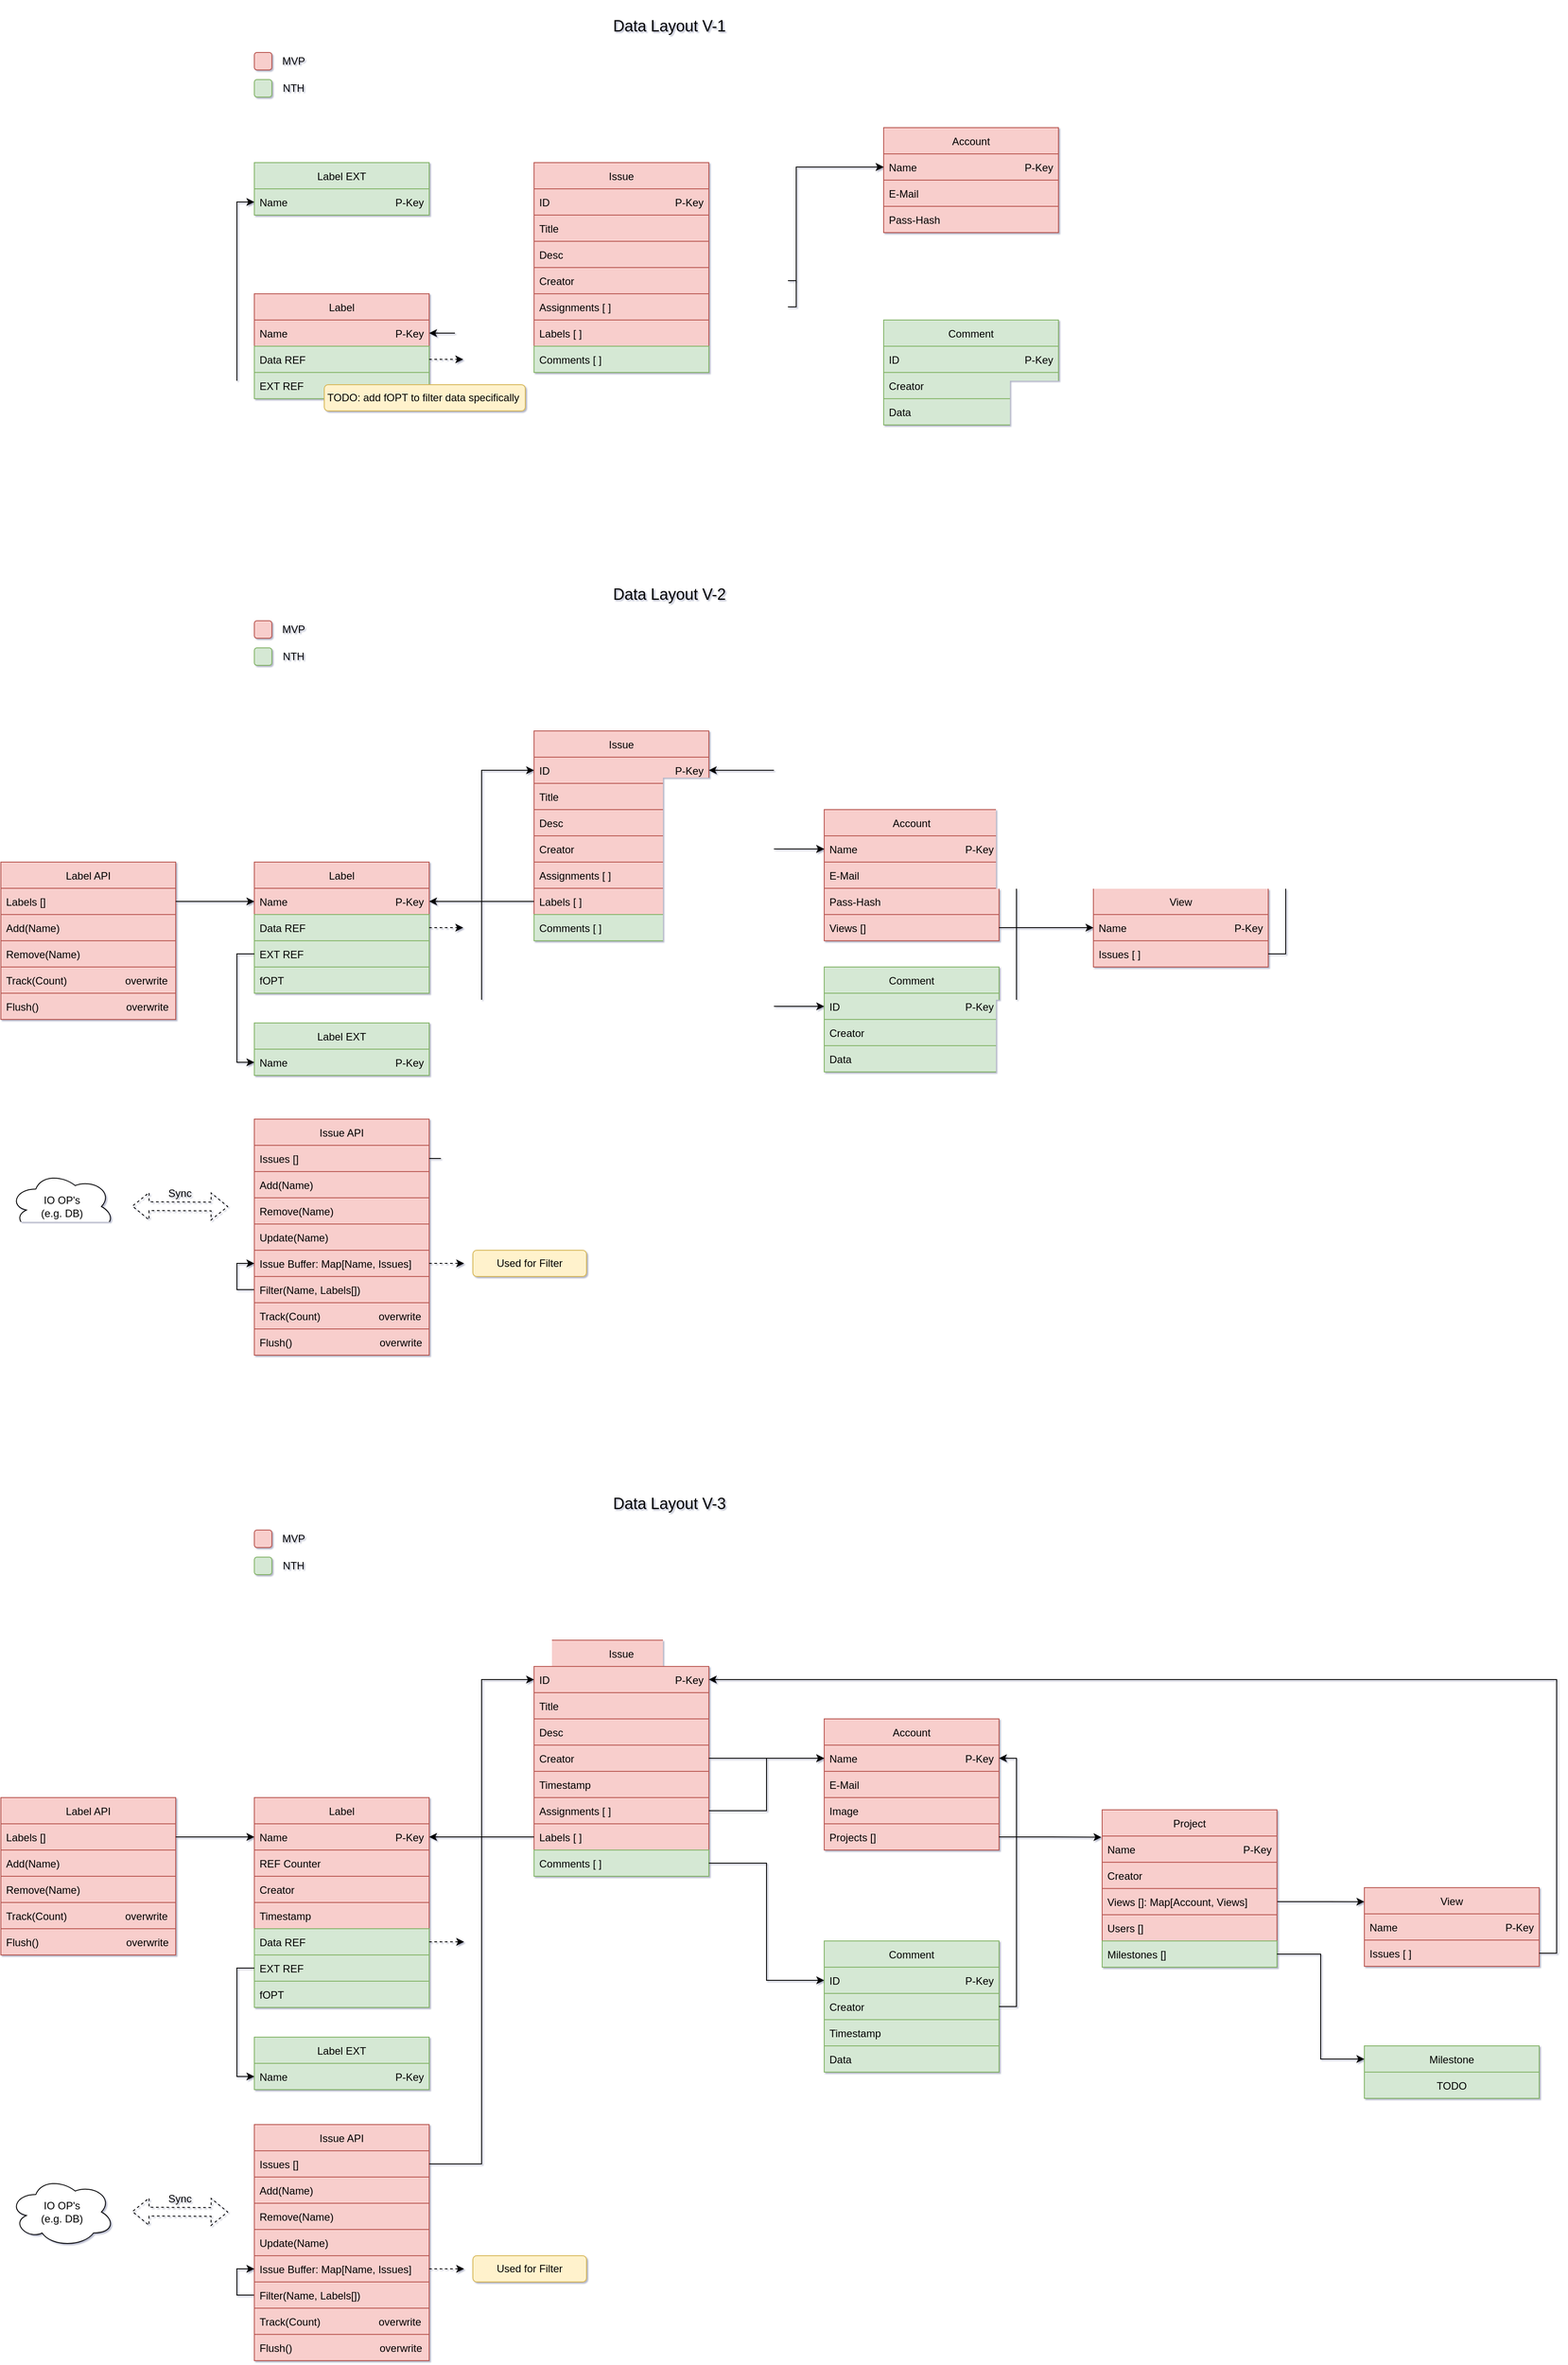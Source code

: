 <mxfile version="20.3.0" type="device"><diagram id="ikag5fUbpsoQiSQibrZU" name="Seite-1"><mxGraphModel dx="2612" dy="1226" grid="1" gridSize="10" guides="1" tooltips="1" connect="1" arrows="1" fold="1" page="0" pageScale="1" pageWidth="827" pageHeight="1169" math="0" shadow="1"><root><mxCell id="0"/><mxCell id="1" parent="0"/><mxCell id="mYfxxWCHPtXtUZ4lxoGE-2" value="Account" style="swimlane;fontStyle=0;childLayout=stackLayout;horizontal=1;startSize=30;horizontalStack=0;resizeParent=1;resizeParentMax=0;resizeLast=0;collapsible=1;marginBottom=0;swimlaneFillColor=default;fillColor=#f8cecc;strokeColor=#b85450;" parent="1" vertex="1"><mxGeometry x="480" y="126" width="200" height="120" as="geometry"/></mxCell><mxCell id="mYfxxWCHPtXtUZ4lxoGE-3" value="Name                                     P-Key" style="text;strokeColor=#b85450;fillColor=#f8cecc;align=left;verticalAlign=middle;spacingLeft=4;spacingRight=4;overflow=hidden;points=[[0,0.5],[1,0.5]];portConstraint=eastwest;rotatable=0;" parent="mYfxxWCHPtXtUZ4lxoGE-2" vertex="1"><mxGeometry y="30" width="200" height="30" as="geometry"/></mxCell><mxCell id="mYfxxWCHPtXtUZ4lxoGE-4" value="E-Mail" style="text;strokeColor=#b85450;fillColor=#f8cecc;align=left;verticalAlign=middle;spacingLeft=4;spacingRight=4;overflow=hidden;points=[[0,0.5],[1,0.5]];portConstraint=eastwest;rotatable=0;" parent="mYfxxWCHPtXtUZ4lxoGE-2" vertex="1"><mxGeometry y="60" width="200" height="30" as="geometry"/></mxCell><mxCell id="mYfxxWCHPtXtUZ4lxoGE-5" value="Pass-Hash" style="text;strokeColor=#b85450;fillColor=#f8cecc;align=left;verticalAlign=middle;spacingLeft=4;spacingRight=4;overflow=hidden;points=[[0,0.5],[1,0.5]];portConstraint=eastwest;rotatable=0;" parent="mYfxxWCHPtXtUZ4lxoGE-2" vertex="1"><mxGeometry y="90" width="200" height="30" as="geometry"/></mxCell><mxCell id="mYfxxWCHPtXtUZ4lxoGE-10" value="Issue" style="swimlane;fontStyle=0;childLayout=stackLayout;horizontal=1;startSize=30;horizontalStack=0;resizeParent=1;resizeParentMax=0;resizeLast=0;collapsible=1;marginBottom=0;swimlaneFillColor=default;fillColor=#f8cecc;strokeColor=#b85450;" parent="1" vertex="1"><mxGeometry x="80" y="166" width="200" height="240" as="geometry"/></mxCell><mxCell id="mYfxxWCHPtXtUZ4lxoGE-11" value="ID                                           P-Key" style="text;strokeColor=#b85450;fillColor=#f8cecc;align=left;verticalAlign=middle;spacingLeft=4;spacingRight=4;overflow=hidden;points=[[0,0.5],[1,0.5]];portConstraint=eastwest;rotatable=0;" parent="mYfxxWCHPtXtUZ4lxoGE-10" vertex="1"><mxGeometry y="30" width="200" height="30" as="geometry"/></mxCell><mxCell id="mYfxxWCHPtXtUZ4lxoGE-12" value="Title" style="text;strokeColor=#b85450;fillColor=#f8cecc;align=left;verticalAlign=middle;spacingLeft=4;spacingRight=4;overflow=hidden;points=[[0,0.5],[1,0.5]];portConstraint=eastwest;rotatable=0;" parent="mYfxxWCHPtXtUZ4lxoGE-10" vertex="1"><mxGeometry y="60" width="200" height="30" as="geometry"/></mxCell><mxCell id="mYfxxWCHPtXtUZ4lxoGE-13" value="Desc" style="text;strokeColor=#b85450;fillColor=#f8cecc;align=left;verticalAlign=middle;spacingLeft=4;spacingRight=4;overflow=hidden;points=[[0,0.5],[1,0.5]];portConstraint=eastwest;rotatable=0;" parent="mYfxxWCHPtXtUZ4lxoGE-10" vertex="1"><mxGeometry y="90" width="200" height="30" as="geometry"/></mxCell><mxCell id="mYfxxWCHPtXtUZ4lxoGE-15" value="Creator" style="text;strokeColor=#b85450;fillColor=#f8cecc;align=left;verticalAlign=middle;spacingLeft=4;spacingRight=4;overflow=hidden;points=[[0,0.5],[1,0.5]];portConstraint=eastwest;rotatable=0;" parent="mYfxxWCHPtXtUZ4lxoGE-10" vertex="1"><mxGeometry y="120" width="200" height="30" as="geometry"/></mxCell><mxCell id="mYfxxWCHPtXtUZ4lxoGE-16" value="Assignments [ ]" style="text;strokeColor=#b85450;fillColor=#f8cecc;align=left;verticalAlign=middle;spacingLeft=4;spacingRight=4;overflow=hidden;points=[[0,0.5],[1,0.5]];portConstraint=eastwest;rotatable=0;" parent="mYfxxWCHPtXtUZ4lxoGE-10" vertex="1"><mxGeometry y="150" width="200" height="30" as="geometry"/></mxCell><mxCell id="mYfxxWCHPtXtUZ4lxoGE-14" value="Labels [ ]" style="text;strokeColor=#b85450;fillColor=#f8cecc;align=left;verticalAlign=middle;spacingLeft=4;spacingRight=4;overflow=hidden;points=[[0,0.5],[1,0.5]];portConstraint=eastwest;rotatable=0;" parent="mYfxxWCHPtXtUZ4lxoGE-10" vertex="1"><mxGeometry y="180" width="200" height="30" as="geometry"/></mxCell><mxCell id="mYfxxWCHPtXtUZ4lxoGE-42" value="Comments [ ]" style="text;strokeColor=#82b366;fillColor=#d5e8d4;align=left;verticalAlign=middle;spacingLeft=4;spacingRight=4;overflow=hidden;points=[[0,0.5],[1,0.5]];portConstraint=eastwest;rotatable=0;" parent="mYfxxWCHPtXtUZ4lxoGE-10" vertex="1"><mxGeometry y="210" width="200" height="30" as="geometry"/></mxCell><mxCell id="mYfxxWCHPtXtUZ4lxoGE-17" value="Label" style="swimlane;fontStyle=0;childLayout=stackLayout;horizontal=1;startSize=30;horizontalStack=0;resizeParent=1;resizeParentMax=0;resizeLast=0;collapsible=1;marginBottom=0;swimlaneFillColor=default;fillColor=#f8cecc;strokeColor=#b85450;" parent="1" vertex="1"><mxGeometry x="-240" y="316" width="200" height="120" as="geometry"/></mxCell><mxCell id="mYfxxWCHPtXtUZ4lxoGE-18" value="Name                                     P-Key" style="text;strokeColor=#b85450;fillColor=#f8cecc;align=left;verticalAlign=middle;spacingLeft=4;spacingRight=4;overflow=hidden;points=[[0,0.5],[1,0.5]];portConstraint=eastwest;rotatable=0;" parent="mYfxxWCHPtXtUZ4lxoGE-17" vertex="1"><mxGeometry y="30" width="200" height="30" as="geometry"/></mxCell><mxCell id="mYfxxWCHPtXtUZ4lxoGE-49" value="Data REF" style="text;strokeColor=#82b366;fillColor=#d5e8d4;align=left;verticalAlign=middle;spacingLeft=4;spacingRight=4;overflow=hidden;points=[[0,0.5],[1,0.5]];portConstraint=eastwest;rotatable=0;" parent="mYfxxWCHPtXtUZ4lxoGE-17" vertex="1"><mxGeometry y="60" width="200" height="30" as="geometry"/></mxCell><mxCell id="mYfxxWCHPtXtUZ4lxoGE-19" value="EXT REF" style="text;strokeColor=#82b366;fillColor=#d5e8d4;align=left;verticalAlign=middle;spacingLeft=4;spacingRight=4;overflow=hidden;points=[[0,0.5],[1,0.5]];portConstraint=eastwest;rotatable=0;" parent="mYfxxWCHPtXtUZ4lxoGE-17" vertex="1"><mxGeometry y="90" width="200" height="30" as="geometry"/></mxCell><mxCell id="mYfxxWCHPtXtUZ4lxoGE-23" style="edgeStyle=orthogonalEdgeStyle;rounded=0;orthogonalLoop=1;jettySize=auto;html=1;exitX=0;exitY=0.5;exitDx=0;exitDy=0;entryX=1;entryY=0.5;entryDx=0;entryDy=0;" parent="1" source="mYfxxWCHPtXtUZ4lxoGE-14" target="mYfxxWCHPtXtUZ4lxoGE-18" edge="1"><mxGeometry relative="1" as="geometry"/></mxCell><mxCell id="mYfxxWCHPtXtUZ4lxoGE-24" style="edgeStyle=orthogonalEdgeStyle;rounded=0;orthogonalLoop=1;jettySize=auto;html=1;exitX=1;exitY=0.5;exitDx=0;exitDy=0;entryX=0;entryY=0.5;entryDx=0;entryDy=0;" parent="1" source="mYfxxWCHPtXtUZ4lxoGE-15" target="mYfxxWCHPtXtUZ4lxoGE-3" edge="1"><mxGeometry relative="1" as="geometry"/></mxCell><mxCell id="mYfxxWCHPtXtUZ4lxoGE-25" style="edgeStyle=orthogonalEdgeStyle;rounded=0;orthogonalLoop=1;jettySize=auto;html=1;exitX=1;exitY=0.5;exitDx=0;exitDy=0;entryX=0;entryY=0.5;entryDx=0;entryDy=0;" parent="1" source="mYfxxWCHPtXtUZ4lxoGE-16" target="mYfxxWCHPtXtUZ4lxoGE-3" edge="1"><mxGeometry relative="1" as="geometry"/></mxCell><mxCell id="mYfxxWCHPtXtUZ4lxoGE-26" value="Label EXT" style="swimlane;fontStyle=0;childLayout=stackLayout;horizontal=1;startSize=30;horizontalStack=0;resizeParent=1;resizeParentMax=0;resizeLast=0;collapsible=1;marginBottom=0;swimlaneFillColor=default;fillColor=#d5e8d4;strokeColor=#82b366;" parent="1" vertex="1"><mxGeometry x="-240" y="166" width="200" height="60" as="geometry"/></mxCell><mxCell id="mYfxxWCHPtXtUZ4lxoGE-27" value="Name                                     P-Key" style="text;strokeColor=#82b366;fillColor=#d5e8d4;align=left;verticalAlign=middle;spacingLeft=4;spacingRight=4;overflow=hidden;points=[[0,0.5],[1,0.5]];portConstraint=eastwest;rotatable=0;" parent="mYfxxWCHPtXtUZ4lxoGE-26" vertex="1"><mxGeometry y="30" width="200" height="30" as="geometry"/></mxCell><mxCell id="mYfxxWCHPtXtUZ4lxoGE-29" style="edgeStyle=orthogonalEdgeStyle;rounded=0;orthogonalLoop=1;jettySize=auto;html=1;exitX=0;exitY=0.5;exitDx=0;exitDy=0;entryX=0;entryY=0.5;entryDx=0;entryDy=0;" parent="1" source="mYfxxWCHPtXtUZ4lxoGE-19" target="mYfxxWCHPtXtUZ4lxoGE-27" edge="1"><mxGeometry relative="1" as="geometry"/></mxCell><mxCell id="mYfxxWCHPtXtUZ4lxoGE-34" value="Comment" style="swimlane;fontStyle=0;childLayout=stackLayout;horizontal=1;startSize=30;horizontalStack=0;resizeParent=1;resizeParentMax=0;resizeLast=0;collapsible=1;marginBottom=0;swimlaneFillColor=default;fillColor=#d5e8d4;strokeColor=#82b366;" parent="1" vertex="1"><mxGeometry x="480" y="346" width="200" height="120" as="geometry"/></mxCell><mxCell id="mYfxxWCHPtXtUZ4lxoGE-35" value="ID                                           P-Key" style="text;strokeColor=#82b366;fillColor=#d5e8d4;align=left;verticalAlign=middle;spacingLeft=4;spacingRight=4;overflow=hidden;points=[[0,0.5],[1,0.5]];portConstraint=eastwest;rotatable=0;" parent="mYfxxWCHPtXtUZ4lxoGE-34" vertex="1"><mxGeometry y="30" width="200" height="30" as="geometry"/></mxCell><mxCell id="mYfxxWCHPtXtUZ4lxoGE-36" value="Creator" style="text;strokeColor=#82b366;fillColor=#d5e8d4;align=left;verticalAlign=middle;spacingLeft=4;spacingRight=4;overflow=hidden;points=[[0,0.5],[1,0.5]];portConstraint=eastwest;rotatable=0;" parent="mYfxxWCHPtXtUZ4lxoGE-34" vertex="1"><mxGeometry y="60" width="200" height="30" as="geometry"/></mxCell><mxCell id="mYfxxWCHPtXtUZ4lxoGE-37" value="Data" style="text;strokeColor=#82b366;fillColor=#d5e8d4;align=left;verticalAlign=middle;spacingLeft=4;spacingRight=4;overflow=hidden;points=[[0,0.5],[1,0.5]];portConstraint=eastwest;rotatable=0;" parent="mYfxxWCHPtXtUZ4lxoGE-34" vertex="1"><mxGeometry y="90" width="200" height="30" as="geometry"/></mxCell><mxCell id="mYfxxWCHPtXtUZ4lxoGE-38" value="" style="rounded=1;whiteSpace=wrap;html=1;strokeColor=#b85450;fillColor=#f8cecc;" parent="1" vertex="1"><mxGeometry x="-240" y="40" width="20" height="20" as="geometry"/></mxCell><mxCell id="mYfxxWCHPtXtUZ4lxoGE-39" value="MVP" style="text;html=1;strokeColor=none;fillColor=none;align=center;verticalAlign=middle;whiteSpace=wrap;rounded=0;" parent="1" vertex="1"><mxGeometry x="-220" y="40" width="50" height="20" as="geometry"/></mxCell><mxCell id="mYfxxWCHPtXtUZ4lxoGE-40" value="" style="rounded=1;whiteSpace=wrap;html=1;strokeColor=#82b366;fillColor=#d5e8d4;" parent="1" vertex="1"><mxGeometry x="-240" y="71" width="20" height="20" as="geometry"/></mxCell><mxCell id="mYfxxWCHPtXtUZ4lxoGE-41" value="NTH" style="text;html=1;strokeColor=none;fillColor=none;align=center;verticalAlign=middle;whiteSpace=wrap;rounded=0;" parent="1" vertex="1"><mxGeometry x="-220" y="71" width="50" height="20" as="geometry"/></mxCell><mxCell id="mYfxxWCHPtXtUZ4lxoGE-43" style="edgeStyle=orthogonalEdgeStyle;rounded=0;orthogonalLoop=1;jettySize=auto;html=1;exitX=1;exitY=0.5;exitDx=0;exitDy=0;entryX=0;entryY=0.5;entryDx=0;entryDy=0;" parent="1" source="mYfxxWCHPtXtUZ4lxoGE-42" target="mYfxxWCHPtXtUZ4lxoGE-35" edge="1"><mxGeometry relative="1" as="geometry"/></mxCell><mxCell id="mYfxxWCHPtXtUZ4lxoGE-44" style="edgeStyle=orthogonalEdgeStyle;rounded=0;orthogonalLoop=1;jettySize=auto;html=1;exitX=1;exitY=0.5;exitDx=0;exitDy=0;entryX=1;entryY=0.5;entryDx=0;entryDy=0;" parent="1" source="mYfxxWCHPtXtUZ4lxoGE-36" target="mYfxxWCHPtXtUZ4lxoGE-3" edge="1"><mxGeometry relative="1" as="geometry"/></mxCell><mxCell id="mYfxxWCHPtXtUZ4lxoGE-45" value="Data Layout V-1" style="text;html=1;strokeColor=none;fillColor=none;align=center;verticalAlign=middle;whiteSpace=wrap;rounded=0;fontSize=18;" parent="1" vertex="1"><mxGeometry x="-310" y="-20" width="1090" height="60" as="geometry"/></mxCell><mxCell id="mYfxxWCHPtXtUZ4lxoGE-51" style="edgeStyle=orthogonalEdgeStyle;rounded=0;orthogonalLoop=1;jettySize=auto;html=1;exitX=1;exitY=0.5;exitDx=0;exitDy=0;dashed=1;" parent="1" source="mYfxxWCHPtXtUZ4lxoGE-49" edge="1"><mxGeometry relative="1" as="geometry"><mxPoint x="90" y="371" as="sourcePoint"/><mxPoint x="-1" y="391" as="targetPoint"/></mxGeometry></mxCell><mxCell id="jWievO1e841sdDCASIuf-1" value="TODO: add fOPT to filter data specifically&amp;nbsp;" style="text;html=1;align=center;verticalAlign=middle;whiteSpace=wrap;rounded=1;fillColor=#fff2cc;strokeColor=#d6b656;" parent="1" vertex="1"><mxGeometry x="-160" y="420" width="230" height="30" as="geometry"/></mxCell><mxCell id="IAHs3VKyaijYuKUp3LM_-73" value="Account" style="swimlane;fontStyle=0;childLayout=stackLayout;horizontal=1;startSize=30;horizontalStack=0;resizeParent=1;resizeParentMax=0;resizeLast=0;collapsible=1;marginBottom=0;swimlaneFillColor=default;fillColor=#f8cecc;strokeColor=#b85450;" parent="1" vertex="1"><mxGeometry x="412" y="906" width="200" height="150" as="geometry"/></mxCell><mxCell id="IAHs3VKyaijYuKUp3LM_-74" value="Name                                     P-Key" style="text;strokeColor=#b85450;fillColor=#f8cecc;align=left;verticalAlign=middle;spacingLeft=4;spacingRight=4;overflow=hidden;points=[[0,0.5],[1,0.5]];portConstraint=eastwest;rotatable=0;" parent="IAHs3VKyaijYuKUp3LM_-73" vertex="1"><mxGeometry y="30" width="200" height="30" as="geometry"/></mxCell><mxCell id="IAHs3VKyaijYuKUp3LM_-75" value="E-Mail" style="text;strokeColor=#b85450;fillColor=#f8cecc;align=left;verticalAlign=middle;spacingLeft=4;spacingRight=4;overflow=hidden;points=[[0,0.5],[1,0.5]];portConstraint=eastwest;rotatable=0;" parent="IAHs3VKyaijYuKUp3LM_-73" vertex="1"><mxGeometry y="60" width="200" height="30" as="geometry"/></mxCell><mxCell id="IAHs3VKyaijYuKUp3LM_-76" value="Pass-Hash" style="text;strokeColor=#b85450;fillColor=#f8cecc;align=left;verticalAlign=middle;spacingLeft=4;spacingRight=4;overflow=hidden;points=[[0,0.5],[1,0.5]];portConstraint=eastwest;rotatable=0;" parent="IAHs3VKyaijYuKUp3LM_-73" vertex="1"><mxGeometry y="90" width="200" height="30" as="geometry"/></mxCell><mxCell id="IAHs3VKyaijYuKUp3LM_-137" value="Views []" style="text;strokeColor=#b85450;fillColor=#f8cecc;align=left;verticalAlign=middle;spacingLeft=4;spacingRight=4;overflow=hidden;points=[[0,0.5],[1,0.5]];portConstraint=eastwest;rotatable=0;" parent="IAHs3VKyaijYuKUp3LM_-73" vertex="1"><mxGeometry y="120" width="200" height="30" as="geometry"/></mxCell><mxCell id="IAHs3VKyaijYuKUp3LM_-77" value="Issue" style="swimlane;fontStyle=0;childLayout=stackLayout;horizontal=1;startSize=30;horizontalStack=0;resizeParent=1;resizeParentMax=0;resizeLast=0;collapsible=1;marginBottom=0;swimlaneFillColor=default;fillColor=#f8cecc;strokeColor=#b85450;" parent="1" vertex="1"><mxGeometry x="80" y="816" width="200" height="240" as="geometry"/></mxCell><mxCell id="IAHs3VKyaijYuKUp3LM_-78" value="ID                                           P-Key" style="text;strokeColor=#b85450;fillColor=#f8cecc;align=left;verticalAlign=middle;spacingLeft=4;spacingRight=4;overflow=hidden;points=[[0,0.5],[1,0.5]];portConstraint=eastwest;rotatable=0;" parent="IAHs3VKyaijYuKUp3LM_-77" vertex="1"><mxGeometry y="30" width="200" height="30" as="geometry"/></mxCell><mxCell id="IAHs3VKyaijYuKUp3LM_-79" value="Title" style="text;strokeColor=#b85450;fillColor=#f8cecc;align=left;verticalAlign=middle;spacingLeft=4;spacingRight=4;overflow=hidden;points=[[0,0.5],[1,0.5]];portConstraint=eastwest;rotatable=0;" parent="IAHs3VKyaijYuKUp3LM_-77" vertex="1"><mxGeometry y="60" width="200" height="30" as="geometry"/></mxCell><mxCell id="IAHs3VKyaijYuKUp3LM_-80" value="Desc" style="text;strokeColor=#b85450;fillColor=#f8cecc;align=left;verticalAlign=middle;spacingLeft=4;spacingRight=4;overflow=hidden;points=[[0,0.5],[1,0.5]];portConstraint=eastwest;rotatable=0;" parent="IAHs3VKyaijYuKUp3LM_-77" vertex="1"><mxGeometry y="90" width="200" height="30" as="geometry"/></mxCell><mxCell id="IAHs3VKyaijYuKUp3LM_-81" value="Creator" style="text;strokeColor=#b85450;fillColor=#f8cecc;align=left;verticalAlign=middle;spacingLeft=4;spacingRight=4;overflow=hidden;points=[[0,0.5],[1,0.5]];portConstraint=eastwest;rotatable=0;" parent="IAHs3VKyaijYuKUp3LM_-77" vertex="1"><mxGeometry y="120" width="200" height="30" as="geometry"/></mxCell><mxCell id="IAHs3VKyaijYuKUp3LM_-82" value="Assignments [ ]" style="text;strokeColor=#b85450;fillColor=#f8cecc;align=left;verticalAlign=middle;spacingLeft=4;spacingRight=4;overflow=hidden;points=[[0,0.5],[1,0.5]];portConstraint=eastwest;rotatable=0;" parent="IAHs3VKyaijYuKUp3LM_-77" vertex="1"><mxGeometry y="150" width="200" height="30" as="geometry"/></mxCell><mxCell id="IAHs3VKyaijYuKUp3LM_-83" value="Labels [ ]" style="text;strokeColor=#b85450;fillColor=#f8cecc;align=left;verticalAlign=middle;spacingLeft=4;spacingRight=4;overflow=hidden;points=[[0,0.5],[1,0.5]];portConstraint=eastwest;rotatable=0;" parent="IAHs3VKyaijYuKUp3LM_-77" vertex="1"><mxGeometry y="180" width="200" height="30" as="geometry"/></mxCell><mxCell id="IAHs3VKyaijYuKUp3LM_-84" value="Comments [ ]" style="text;strokeColor=#82b366;fillColor=#d5e8d4;align=left;verticalAlign=middle;spacingLeft=4;spacingRight=4;overflow=hidden;points=[[0,0.5],[1,0.5]];portConstraint=eastwest;rotatable=0;" parent="IAHs3VKyaijYuKUp3LM_-77" vertex="1"><mxGeometry y="210" width="200" height="30" as="geometry"/></mxCell><mxCell id="IAHs3VKyaijYuKUp3LM_-85" value="Label" style="swimlane;fontStyle=0;childLayout=stackLayout;horizontal=1;startSize=30;horizontalStack=0;resizeParent=1;resizeParentMax=0;resizeLast=0;collapsible=1;marginBottom=0;swimlaneFillColor=default;fillColor=#f8cecc;strokeColor=#b85450;" parent="1" vertex="1"><mxGeometry x="-240" y="966" width="200" height="150" as="geometry"/></mxCell><mxCell id="IAHs3VKyaijYuKUp3LM_-86" value="Name                                     P-Key" style="text;strokeColor=#b85450;fillColor=#f8cecc;align=left;verticalAlign=middle;spacingLeft=4;spacingRight=4;overflow=hidden;points=[[0,0.5],[1,0.5]];portConstraint=eastwest;rotatable=0;" parent="IAHs3VKyaijYuKUp3LM_-85" vertex="1"><mxGeometry y="30" width="200" height="30" as="geometry"/></mxCell><mxCell id="IAHs3VKyaijYuKUp3LM_-87" value="Data REF" style="text;strokeColor=#82b366;fillColor=#d5e8d4;align=left;verticalAlign=middle;spacingLeft=4;spacingRight=4;overflow=hidden;points=[[0,0.5],[1,0.5]];portConstraint=eastwest;rotatable=0;" parent="IAHs3VKyaijYuKUp3LM_-85" vertex="1"><mxGeometry y="60" width="200" height="30" as="geometry"/></mxCell><mxCell id="IAHs3VKyaijYuKUp3LM_-113" value="EXT REF" style="text;strokeColor=#82b366;fillColor=#d5e8d4;align=left;verticalAlign=middle;spacingLeft=4;spacingRight=4;overflow=hidden;points=[[0,0.5],[1,0.5]];portConstraint=eastwest;rotatable=0;" parent="IAHs3VKyaijYuKUp3LM_-85" vertex="1"><mxGeometry y="90" width="200" height="30" as="geometry"/></mxCell><mxCell id="IAHs3VKyaijYuKUp3LM_-88" value="fOPT" style="text;strokeColor=#82b366;fillColor=#d5e8d4;align=left;verticalAlign=middle;spacingLeft=4;spacingRight=4;overflow=hidden;points=[[0,0.5],[1,0.5]];portConstraint=eastwest;rotatable=0;" parent="IAHs3VKyaijYuKUp3LM_-85" vertex="1"><mxGeometry y="120" width="200" height="30" as="geometry"/></mxCell><mxCell id="IAHs3VKyaijYuKUp3LM_-89" style="edgeStyle=orthogonalEdgeStyle;rounded=0;orthogonalLoop=1;jettySize=auto;html=1;exitX=0;exitY=0.5;exitDx=0;exitDy=0;entryX=1;entryY=0.5;entryDx=0;entryDy=0;" parent="1" source="IAHs3VKyaijYuKUp3LM_-83" target="IAHs3VKyaijYuKUp3LM_-86" edge="1"><mxGeometry relative="1" as="geometry"/></mxCell><mxCell id="IAHs3VKyaijYuKUp3LM_-90" style="edgeStyle=orthogonalEdgeStyle;rounded=0;orthogonalLoop=1;jettySize=auto;html=1;exitX=1;exitY=0.5;exitDx=0;exitDy=0;entryX=0;entryY=0.5;entryDx=0;entryDy=0;" parent="1" source="IAHs3VKyaijYuKUp3LM_-81" target="IAHs3VKyaijYuKUp3LM_-74" edge="1"><mxGeometry relative="1" as="geometry"/></mxCell><mxCell id="IAHs3VKyaijYuKUp3LM_-91" style="edgeStyle=orthogonalEdgeStyle;rounded=0;orthogonalLoop=1;jettySize=auto;html=1;exitX=1;exitY=0.5;exitDx=0;exitDy=0;entryX=0;entryY=0.5;entryDx=0;entryDy=0;" parent="1" source="IAHs3VKyaijYuKUp3LM_-82" target="IAHs3VKyaijYuKUp3LM_-74" edge="1"><mxGeometry relative="1" as="geometry"/></mxCell><mxCell id="IAHs3VKyaijYuKUp3LM_-92" value="Label EXT" style="swimlane;fontStyle=0;childLayout=stackLayout;horizontal=1;startSize=30;horizontalStack=0;resizeParent=1;resizeParentMax=0;resizeLast=0;collapsible=1;marginBottom=0;swimlaneFillColor=default;fillColor=#d5e8d4;strokeColor=#82b366;" parent="1" vertex="1"><mxGeometry x="-240" y="1150" width="200" height="60" as="geometry"/></mxCell><mxCell id="IAHs3VKyaijYuKUp3LM_-93" value="Name                                     P-Key" style="text;strokeColor=#82b366;fillColor=#d5e8d4;align=left;verticalAlign=middle;spacingLeft=4;spacingRight=4;overflow=hidden;points=[[0,0.5],[1,0.5]];portConstraint=eastwest;rotatable=0;" parent="IAHs3VKyaijYuKUp3LM_-92" vertex="1"><mxGeometry y="30" width="200" height="30" as="geometry"/></mxCell><mxCell id="IAHs3VKyaijYuKUp3LM_-94" style="edgeStyle=orthogonalEdgeStyle;rounded=0;orthogonalLoop=1;jettySize=auto;html=1;exitX=0;exitY=0.5;exitDx=0;exitDy=0;entryX=0;entryY=0.5;entryDx=0;entryDy=0;" parent="1" source="IAHs3VKyaijYuKUp3LM_-113" target="IAHs3VKyaijYuKUp3LM_-93" edge="1"><mxGeometry relative="1" as="geometry"/></mxCell><mxCell id="IAHs3VKyaijYuKUp3LM_-95" value="Comment" style="swimlane;fontStyle=0;childLayout=stackLayout;horizontal=1;startSize=30;horizontalStack=0;resizeParent=1;resizeParentMax=0;resizeLast=0;collapsible=1;marginBottom=0;swimlaneFillColor=default;fillColor=#d5e8d4;strokeColor=#82b366;" parent="1" vertex="1"><mxGeometry x="412" y="1086" width="200" height="120" as="geometry"/></mxCell><mxCell id="IAHs3VKyaijYuKUp3LM_-96" value="ID                                           P-Key" style="text;strokeColor=#82b366;fillColor=#d5e8d4;align=left;verticalAlign=middle;spacingLeft=4;spacingRight=4;overflow=hidden;points=[[0,0.5],[1,0.5]];portConstraint=eastwest;rotatable=0;" parent="IAHs3VKyaijYuKUp3LM_-95" vertex="1"><mxGeometry y="30" width="200" height="30" as="geometry"/></mxCell><mxCell id="IAHs3VKyaijYuKUp3LM_-97" value="Creator" style="text;strokeColor=#82b366;fillColor=#d5e8d4;align=left;verticalAlign=middle;spacingLeft=4;spacingRight=4;overflow=hidden;points=[[0,0.5],[1,0.5]];portConstraint=eastwest;rotatable=0;" parent="IAHs3VKyaijYuKUp3LM_-95" vertex="1"><mxGeometry y="60" width="200" height="30" as="geometry"/></mxCell><mxCell id="IAHs3VKyaijYuKUp3LM_-98" value="Data" style="text;strokeColor=#82b366;fillColor=#d5e8d4;align=left;verticalAlign=middle;spacingLeft=4;spacingRight=4;overflow=hidden;points=[[0,0.5],[1,0.5]];portConstraint=eastwest;rotatable=0;" parent="IAHs3VKyaijYuKUp3LM_-95" vertex="1"><mxGeometry y="90" width="200" height="30" as="geometry"/></mxCell><mxCell id="IAHs3VKyaijYuKUp3LM_-99" value="" style="rounded=1;whiteSpace=wrap;html=1;strokeColor=#b85450;fillColor=#f8cecc;" parent="1" vertex="1"><mxGeometry x="-240" y="690" width="20" height="20" as="geometry"/></mxCell><mxCell id="IAHs3VKyaijYuKUp3LM_-100" value="MVP" style="text;html=1;strokeColor=none;fillColor=none;align=center;verticalAlign=middle;whiteSpace=wrap;rounded=0;" parent="1" vertex="1"><mxGeometry x="-220" y="690" width="50" height="20" as="geometry"/></mxCell><mxCell id="IAHs3VKyaijYuKUp3LM_-101" value="" style="rounded=1;whiteSpace=wrap;html=1;strokeColor=#82b366;fillColor=#d5e8d4;" parent="1" vertex="1"><mxGeometry x="-240" y="721" width="20" height="20" as="geometry"/></mxCell><mxCell id="IAHs3VKyaijYuKUp3LM_-102" value="NTH" style="text;html=1;strokeColor=none;fillColor=none;align=center;verticalAlign=middle;whiteSpace=wrap;rounded=0;" parent="1" vertex="1"><mxGeometry x="-220" y="721" width="50" height="20" as="geometry"/></mxCell><mxCell id="IAHs3VKyaijYuKUp3LM_-103" style="edgeStyle=orthogonalEdgeStyle;rounded=0;orthogonalLoop=1;jettySize=auto;html=1;exitX=1;exitY=0.5;exitDx=0;exitDy=0;entryX=0;entryY=0.5;entryDx=0;entryDy=0;" parent="1" source="IAHs3VKyaijYuKUp3LM_-84" target="IAHs3VKyaijYuKUp3LM_-96" edge="1"><mxGeometry relative="1" as="geometry"/></mxCell><mxCell id="IAHs3VKyaijYuKUp3LM_-104" style="edgeStyle=orthogonalEdgeStyle;rounded=0;orthogonalLoop=1;jettySize=auto;html=1;exitX=1;exitY=0.5;exitDx=0;exitDy=0;entryX=1;entryY=0.5;entryDx=0;entryDy=0;" parent="1" source="IAHs3VKyaijYuKUp3LM_-97" target="IAHs3VKyaijYuKUp3LM_-74" edge="1"><mxGeometry relative="1" as="geometry"/></mxCell><mxCell id="IAHs3VKyaijYuKUp3LM_-105" value="Data Layout V-2" style="text;html=1;strokeColor=none;fillColor=none;align=center;verticalAlign=middle;whiteSpace=wrap;rounded=0;fontSize=18;" parent="1" vertex="1"><mxGeometry x="-310" y="630" width="1090" height="60" as="geometry"/></mxCell><mxCell id="IAHs3VKyaijYuKUp3LM_-106" style="edgeStyle=orthogonalEdgeStyle;rounded=0;orthogonalLoop=1;jettySize=auto;html=1;exitX=1;exitY=0.5;exitDx=0;exitDy=0;dashed=1;" parent="1" source="IAHs3VKyaijYuKUp3LM_-87" edge="1"><mxGeometry relative="1" as="geometry"><mxPoint x="90" y="1021" as="sourcePoint"/><mxPoint x="-1" y="1041" as="targetPoint"/></mxGeometry></mxCell><mxCell id="IAHs3VKyaijYuKUp3LM_-132" value="View" style="swimlane;fontStyle=0;childLayout=stackLayout;horizontal=1;startSize=30;horizontalStack=0;resizeParent=1;resizeParentMax=0;resizeLast=0;collapsible=1;marginBottom=0;swimlaneFillColor=default;fillColor=#f8cecc;strokeColor=#b85450;" parent="1" vertex="1"><mxGeometry x="720" y="996" width="200" height="90" as="geometry"/></mxCell><mxCell id="IAHs3VKyaijYuKUp3LM_-133" value="Name                                     P-Key" style="text;strokeColor=#b85450;fillColor=#f8cecc;align=left;verticalAlign=middle;spacingLeft=4;spacingRight=4;overflow=hidden;points=[[0,0.5],[1,0.5]];portConstraint=eastwest;rotatable=0;" parent="IAHs3VKyaijYuKUp3LM_-132" vertex="1"><mxGeometry y="30" width="200" height="30" as="geometry"/></mxCell><mxCell id="IAHs3VKyaijYuKUp3LM_-135" value="Issues [ ]" style="text;strokeColor=#b85450;fillColor=#f8cecc;align=left;verticalAlign=middle;spacingLeft=4;spacingRight=4;overflow=hidden;points=[[0,0.5],[1,0.5]];portConstraint=eastwest;rotatable=0;" parent="IAHs3VKyaijYuKUp3LM_-132" vertex="1"><mxGeometry y="60" width="200" height="30" as="geometry"/></mxCell><mxCell id="IAHs3VKyaijYuKUp3LM_-138" style="edgeStyle=orthogonalEdgeStyle;rounded=0;orthogonalLoop=1;jettySize=auto;html=1;exitX=1;exitY=0.5;exitDx=0;exitDy=0;entryX=0;entryY=0.5;entryDx=0;entryDy=0;" parent="1" source="IAHs3VKyaijYuKUp3LM_-137" target="IAHs3VKyaijYuKUp3LM_-133" edge="1"><mxGeometry relative="1" as="geometry"/></mxCell><mxCell id="IAHs3VKyaijYuKUp3LM_-145" style="edgeStyle=orthogonalEdgeStyle;rounded=0;orthogonalLoop=1;jettySize=auto;html=1;exitX=1;exitY=0.5;exitDx=0;exitDy=0;entryX=1;entryY=0.5;entryDx=0;entryDy=0;" parent="1" source="IAHs3VKyaijYuKUp3LM_-135" target="IAHs3VKyaijYuKUp3LM_-78" edge="1"><mxGeometry relative="1" as="geometry"/></mxCell><mxCell id="IAHs3VKyaijYuKUp3LM_-146" value="IO OP's&lt;br&gt;(e.g. DB)" style="ellipse;shape=cloud;whiteSpace=wrap;html=1;" parent="1" vertex="1"><mxGeometry x="-520" y="1320" width="120" height="80" as="geometry"/></mxCell><mxCell id="IAHs3VKyaijYuKUp3LM_-151" value="" style="shape=flexArrow;endArrow=classic;startArrow=classic;html=1;rounded=0;dashed=1;" parent="1" edge="1"><mxGeometry width="100" height="100" relative="1" as="geometry"><mxPoint x="-380" y="1359.5" as="sourcePoint"/><mxPoint x="-270" y="1360" as="targetPoint"/></mxGeometry></mxCell><mxCell id="IAHs3VKyaijYuKUp3LM_-163" value="Issue API" style="swimlane;fontStyle=0;childLayout=stackLayout;horizontal=1;startSize=30;horizontalStack=0;resizeParent=1;resizeParentMax=0;resizeLast=0;collapsible=1;marginBottom=0;swimlaneFillColor=default;fillColor=#f8cecc;strokeColor=#b85450;" parent="1" vertex="1"><mxGeometry x="-240" y="1260" width="200" height="270" as="geometry"/></mxCell><mxCell id="IAHs3VKyaijYuKUp3LM_-188" value="Issues []" style="text;strokeColor=#b85450;fillColor=#f8cecc;align=left;verticalAlign=middle;spacingLeft=4;spacingRight=4;overflow=hidden;points=[[0,0.5],[1,0.5]];portConstraint=eastwest;rotatable=0;" parent="IAHs3VKyaijYuKUp3LM_-163" vertex="1"><mxGeometry y="30" width="200" height="30" as="geometry"/></mxCell><mxCell id="IAHs3VKyaijYuKUp3LM_-201" value="Add(Name)" style="text;strokeColor=#b85450;fillColor=#f8cecc;align=left;verticalAlign=middle;spacingLeft=4;spacingRight=4;overflow=hidden;points=[[0,0.5],[1,0.5]];portConstraint=eastwest;rotatable=0;" parent="IAHs3VKyaijYuKUp3LM_-163" vertex="1"><mxGeometry y="60" width="200" height="30" as="geometry"/></mxCell><mxCell id="IAHs3VKyaijYuKUp3LM_-202" value="Remove(Name)" style="text;strokeColor=#b85450;fillColor=#f8cecc;align=left;verticalAlign=middle;spacingLeft=4;spacingRight=4;overflow=hidden;points=[[0,0.5],[1,0.5]];portConstraint=eastwest;rotatable=0;" parent="IAHs3VKyaijYuKUp3LM_-163" vertex="1"><mxGeometry y="90" width="200" height="30" as="geometry"/></mxCell><mxCell id="IAHs3VKyaijYuKUp3LM_-203" value="Update(Name)" style="text;strokeColor=#b85450;fillColor=#f8cecc;align=left;verticalAlign=middle;spacingLeft=4;spacingRight=4;overflow=hidden;points=[[0,0.5],[1,0.5]];portConstraint=eastwest;rotatable=0;" parent="IAHs3VKyaijYuKUp3LM_-163" vertex="1"><mxGeometry y="120" width="200" height="30" as="geometry"/></mxCell><mxCell id="IAHs3VKyaijYuKUp3LM_-164" value="Issue Buffer: Map[Name, Issues]" style="text;strokeColor=#b85450;fillColor=#f8cecc;align=left;verticalAlign=middle;spacingLeft=4;spacingRight=4;overflow=hidden;points=[[0,0.5],[1,0.5]];portConstraint=eastwest;rotatable=0;" parent="IAHs3VKyaijYuKUp3LM_-163" vertex="1"><mxGeometry y="150" width="200" height="30" as="geometry"/></mxCell><mxCell id="IAHs3VKyaijYuKUp3LM_-200" style="edgeStyle=orthogonalEdgeStyle;rounded=0;orthogonalLoop=1;jettySize=auto;html=1;exitX=0;exitY=0.5;exitDx=0;exitDy=0;entryX=0;entryY=0.5;entryDx=0;entryDy=0;endArrow=classic;endFill=1;" parent="IAHs3VKyaijYuKUp3LM_-163" source="IAHs3VKyaijYuKUp3LM_-166" target="IAHs3VKyaijYuKUp3LM_-164" edge="1"><mxGeometry relative="1" as="geometry"><Array as="points"><mxPoint x="-20" y="195"/><mxPoint x="-20" y="165"/></Array></mxGeometry></mxCell><mxCell id="IAHs3VKyaijYuKUp3LM_-166" value="Filter(Name, Labels[])" style="text;strokeColor=#b85450;fillColor=#f8cecc;align=left;verticalAlign=middle;spacingLeft=4;spacingRight=4;overflow=hidden;points=[[0,0.5],[1,0.5]];portConstraint=eastwest;rotatable=0;" parent="IAHs3VKyaijYuKUp3LM_-163" vertex="1"><mxGeometry y="180" width="200" height="30" as="geometry"/></mxCell><mxCell id="IAHs3VKyaijYuKUp3LM_-168" value="Track(Count)                    overwrite" style="text;strokeColor=#b85450;fillColor=#f8cecc;align=left;verticalAlign=middle;spacingLeft=4;spacingRight=4;overflow=hidden;points=[[0,0.5],[1,0.5]];portConstraint=eastwest;rotatable=0;" parent="IAHs3VKyaijYuKUp3LM_-163" vertex="1"><mxGeometry y="210" width="200" height="30" as="geometry"/></mxCell><mxCell id="IAHs3VKyaijYuKUp3LM_-169" value="Flush()                              overwrite" style="text;strokeColor=#b85450;fillColor=#f8cecc;align=left;verticalAlign=middle;spacingLeft=4;spacingRight=4;overflow=hidden;points=[[0,0.5],[1,0.5]];portConstraint=eastwest;rotatable=0;" parent="IAHs3VKyaijYuKUp3LM_-163" vertex="1"><mxGeometry y="240" width="200" height="30" as="geometry"/></mxCell><mxCell id="IAHs3VKyaijYuKUp3LM_-160" value="Used for Filter" style="text;html=1;align=center;verticalAlign=middle;whiteSpace=wrap;rounded=1;fillColor=#fff2cc;strokeColor=#d6b656;" parent="1" vertex="1"><mxGeometry x="10" y="1410" width="130" height="30" as="geometry"/></mxCell><mxCell id="IAHs3VKyaijYuKUp3LM_-187" value="Sync" style="text;html=1;strokeColor=none;fillColor=none;align=center;verticalAlign=middle;whiteSpace=wrap;rounded=0;" parent="1" vertex="1"><mxGeometry x="-360" y="1340" width="70" height="10" as="geometry"/></mxCell><mxCell id="IAHs3VKyaijYuKUp3LM_-189" style="edgeStyle=orthogonalEdgeStyle;rounded=0;orthogonalLoop=1;jettySize=auto;html=1;exitX=1;exitY=0.5;exitDx=0;exitDy=0;entryX=0;entryY=0.5;entryDx=0;entryDy=0;endArrow=classic;endFill=1;" parent="1" source="IAHs3VKyaijYuKUp3LM_-188" target="IAHs3VKyaijYuKUp3LM_-78" edge="1"><mxGeometry relative="1" as="geometry"/></mxCell><mxCell id="IAHs3VKyaijYuKUp3LM_-190" value="Label API" style="swimlane;fontStyle=0;childLayout=stackLayout;horizontal=1;startSize=30;horizontalStack=0;resizeParent=1;resizeParentMax=0;resizeLast=0;collapsible=1;marginBottom=0;swimlaneFillColor=default;fillColor=#f8cecc;strokeColor=#b85450;" parent="1" vertex="1"><mxGeometry x="-530" y="966" width="200" height="180" as="geometry"/></mxCell><mxCell id="IAHs3VKyaijYuKUp3LM_-192" value="Labels []" style="text;strokeColor=#b85450;fillColor=#f8cecc;align=left;verticalAlign=middle;spacingLeft=4;spacingRight=4;overflow=hidden;points=[[0,0.5],[1,0.5]];portConstraint=eastwest;rotatable=0;" parent="IAHs3VKyaijYuKUp3LM_-190" vertex="1"><mxGeometry y="30" width="200" height="30" as="geometry"/></mxCell><mxCell id="IAHs3VKyaijYuKUp3LM_-196" value="Add(Name)" style="text;strokeColor=#b85450;fillColor=#f8cecc;align=left;verticalAlign=middle;spacingLeft=4;spacingRight=4;overflow=hidden;points=[[0,0.5],[1,0.5]];portConstraint=eastwest;rotatable=0;" parent="IAHs3VKyaijYuKUp3LM_-190" vertex="1"><mxGeometry y="60" width="200" height="30" as="geometry"/></mxCell><mxCell id="IAHs3VKyaijYuKUp3LM_-193" value="Remove(Name)" style="text;strokeColor=#b85450;fillColor=#f8cecc;align=left;verticalAlign=middle;spacingLeft=4;spacingRight=4;overflow=hidden;points=[[0,0.5],[1,0.5]];portConstraint=eastwest;rotatable=0;" parent="IAHs3VKyaijYuKUp3LM_-190" vertex="1"><mxGeometry y="90" width="200" height="30" as="geometry"/></mxCell><mxCell id="IAHs3VKyaijYuKUp3LM_-194" value="Track(Count)                    overwrite" style="text;strokeColor=#b85450;fillColor=#f8cecc;align=left;verticalAlign=middle;spacingLeft=4;spacingRight=4;overflow=hidden;points=[[0,0.5],[1,0.5]];portConstraint=eastwest;rotatable=0;" parent="IAHs3VKyaijYuKUp3LM_-190" vertex="1"><mxGeometry y="120" width="200" height="30" as="geometry"/></mxCell><mxCell id="IAHs3VKyaijYuKUp3LM_-195" value="Flush()                              overwrite" style="text;strokeColor=#b85450;fillColor=#f8cecc;align=left;verticalAlign=middle;spacingLeft=4;spacingRight=4;overflow=hidden;points=[[0,0.5],[1,0.5]];portConstraint=eastwest;rotatable=0;" parent="IAHs3VKyaijYuKUp3LM_-190" vertex="1"><mxGeometry y="150" width="200" height="30" as="geometry"/></mxCell><mxCell id="IAHs3VKyaijYuKUp3LM_-197" style="edgeStyle=orthogonalEdgeStyle;rounded=0;orthogonalLoop=1;jettySize=auto;html=1;exitX=1;exitY=0.5;exitDx=0;exitDy=0;entryX=0;entryY=0.5;entryDx=0;entryDy=0;endArrow=classic;endFill=1;" parent="1" source="IAHs3VKyaijYuKUp3LM_-192" target="IAHs3VKyaijYuKUp3LM_-86" edge="1"><mxGeometry relative="1" as="geometry"/></mxCell><mxCell id="IAHs3VKyaijYuKUp3LM_-204" style="edgeStyle=orthogonalEdgeStyle;rounded=0;orthogonalLoop=1;jettySize=auto;html=1;exitX=1;exitY=0.5;exitDx=0;exitDy=0;dashed=1;" parent="1" source="IAHs3VKyaijYuKUp3LM_-164" edge="1"><mxGeometry relative="1" as="geometry"><mxPoint x="60" y="1416" as="sourcePoint"/><mxPoint y="1425" as="targetPoint"/></mxGeometry></mxCell><mxCell id="l3g8el9-C6l38-zfUDCM-1" value="Account" style="swimlane;fontStyle=0;childLayout=stackLayout;horizontal=1;startSize=30;horizontalStack=0;resizeParent=1;resizeParentMax=0;resizeLast=0;collapsible=1;marginBottom=0;swimlaneFillColor=default;fillColor=#f8cecc;strokeColor=#b85450;" parent="1" vertex="1"><mxGeometry x="412" y="1946" width="200" height="150" as="geometry"/></mxCell><mxCell id="l3g8el9-C6l38-zfUDCM-2" value="Name                                     P-Key" style="text;strokeColor=#b85450;fillColor=#f8cecc;align=left;verticalAlign=middle;spacingLeft=4;spacingRight=4;overflow=hidden;points=[[0,0.5],[1,0.5]];portConstraint=eastwest;rotatable=0;" parent="l3g8el9-C6l38-zfUDCM-1" vertex="1"><mxGeometry y="30" width="200" height="30" as="geometry"/></mxCell><mxCell id="pgrEQBSTSGYHD_sgIwa--2" value="E-Mail" style="text;strokeColor=#b85450;fillColor=#f8cecc;align=left;verticalAlign=middle;spacingLeft=4;spacingRight=4;overflow=hidden;points=[[0,0.5],[1,0.5]];portConstraint=eastwest;rotatable=0;" vertex="1" parent="l3g8el9-C6l38-zfUDCM-1"><mxGeometry y="60" width="200" height="30" as="geometry"/></mxCell><mxCell id="pgrEQBSTSGYHD_sgIwa--1" value="Image" style="text;strokeColor=#b85450;fillColor=#f8cecc;align=left;verticalAlign=middle;spacingLeft=4;spacingRight=4;overflow=hidden;points=[[0,0.5],[1,0.5]];portConstraint=eastwest;rotatable=0;" vertex="1" parent="l3g8el9-C6l38-zfUDCM-1"><mxGeometry y="90" width="200" height="30" as="geometry"/></mxCell><mxCell id="pgrEQBSTSGYHD_sgIwa--3" value="Projects []" style="text;strokeColor=#b85450;fillColor=#f8cecc;align=left;verticalAlign=middle;spacingLeft=4;spacingRight=4;overflow=hidden;points=[[0,0.5],[1,0.5]];portConstraint=eastwest;rotatable=0;" vertex="1" parent="l3g8el9-C6l38-zfUDCM-1"><mxGeometry y="120" width="200" height="30" as="geometry"/></mxCell><mxCell id="l3g8el9-C6l38-zfUDCM-6" value="Issue" style="swimlane;fontStyle=0;childLayout=stackLayout;horizontal=1;startSize=30;horizontalStack=0;resizeParent=1;resizeParentMax=0;resizeLast=0;collapsible=1;marginBottom=0;swimlaneFillColor=default;fillColor=#f8cecc;strokeColor=#b85450;" parent="1" vertex="1"><mxGeometry x="80" y="1856" width="200" height="270" as="geometry"/></mxCell><mxCell id="l3g8el9-C6l38-zfUDCM-7" value="ID                                           P-Key" style="text;strokeColor=#b85450;fillColor=#f8cecc;align=left;verticalAlign=middle;spacingLeft=4;spacingRight=4;overflow=hidden;points=[[0,0.5],[1,0.5]];portConstraint=eastwest;rotatable=0;" parent="l3g8el9-C6l38-zfUDCM-6" vertex="1"><mxGeometry y="30" width="200" height="30" as="geometry"/></mxCell><mxCell id="l3g8el9-C6l38-zfUDCM-8" value="Title" style="text;strokeColor=#b85450;fillColor=#f8cecc;align=left;verticalAlign=middle;spacingLeft=4;spacingRight=4;overflow=hidden;points=[[0,0.5],[1,0.5]];portConstraint=eastwest;rotatable=0;" parent="l3g8el9-C6l38-zfUDCM-6" vertex="1"><mxGeometry y="60" width="200" height="30" as="geometry"/></mxCell><mxCell id="l3g8el9-C6l38-zfUDCM-9" value="Desc" style="text;strokeColor=#b85450;fillColor=#f8cecc;align=left;verticalAlign=middle;spacingLeft=4;spacingRight=4;overflow=hidden;points=[[0,0.5],[1,0.5]];portConstraint=eastwest;rotatable=0;" parent="l3g8el9-C6l38-zfUDCM-6" vertex="1"><mxGeometry y="90" width="200" height="30" as="geometry"/></mxCell><mxCell id="l3g8el9-C6l38-zfUDCM-10" value="Creator" style="text;strokeColor=#b85450;fillColor=#f8cecc;align=left;verticalAlign=middle;spacingLeft=4;spacingRight=4;overflow=hidden;points=[[0,0.5],[1,0.5]];portConstraint=eastwest;rotatable=0;" parent="l3g8el9-C6l38-zfUDCM-6" vertex="1"><mxGeometry y="120" width="200" height="30" as="geometry"/></mxCell><mxCell id="l3g8el9-C6l38-zfUDCM-65" value="Timestamp" style="text;strokeColor=#b85450;fillColor=#f8cecc;align=left;verticalAlign=middle;spacingLeft=4;spacingRight=4;overflow=hidden;points=[[0,0.5],[1,0.5]];portConstraint=eastwest;rotatable=0;" parent="l3g8el9-C6l38-zfUDCM-6" vertex="1"><mxGeometry y="150" width="200" height="30" as="geometry"/></mxCell><mxCell id="l3g8el9-C6l38-zfUDCM-11" value="Assignments [ ]" style="text;strokeColor=#b85450;fillColor=#f8cecc;align=left;verticalAlign=middle;spacingLeft=4;spacingRight=4;overflow=hidden;points=[[0,0.5],[1,0.5]];portConstraint=eastwest;rotatable=0;" parent="l3g8el9-C6l38-zfUDCM-6" vertex="1"><mxGeometry y="180" width="200" height="30" as="geometry"/></mxCell><mxCell id="l3g8el9-C6l38-zfUDCM-12" value="Labels [ ]" style="text;strokeColor=#b85450;fillColor=#f8cecc;align=left;verticalAlign=middle;spacingLeft=4;spacingRight=4;overflow=hidden;points=[[0,0.5],[1,0.5]];portConstraint=eastwest;rotatable=0;" parent="l3g8el9-C6l38-zfUDCM-6" vertex="1"><mxGeometry y="210" width="200" height="30" as="geometry"/></mxCell><mxCell id="l3g8el9-C6l38-zfUDCM-13" value="Comments [ ]" style="text;strokeColor=#82b366;fillColor=#d5e8d4;align=left;verticalAlign=middle;spacingLeft=4;spacingRight=4;overflow=hidden;points=[[0,0.5],[1,0.5]];portConstraint=eastwest;rotatable=0;" parent="l3g8el9-C6l38-zfUDCM-6" vertex="1"><mxGeometry y="240" width="200" height="30" as="geometry"/></mxCell><mxCell id="l3g8el9-C6l38-zfUDCM-14" value="Label" style="swimlane;fontStyle=0;childLayout=stackLayout;horizontal=1;startSize=30;horizontalStack=0;resizeParent=1;resizeParentMax=0;resizeLast=0;collapsible=1;marginBottom=0;swimlaneFillColor=default;fillColor=#f8cecc;strokeColor=#b85450;" parent="1" vertex="1"><mxGeometry x="-240" y="2036" width="200" height="240" as="geometry"/></mxCell><mxCell id="l3g8el9-C6l38-zfUDCM-15" value="Name                                     P-Key" style="text;strokeColor=#b85450;fillColor=#f8cecc;align=left;verticalAlign=middle;spacingLeft=4;spacingRight=4;overflow=hidden;points=[[0,0.5],[1,0.5]];portConstraint=eastwest;rotatable=0;" parent="l3g8el9-C6l38-zfUDCM-14" vertex="1"><mxGeometry y="30" width="200" height="30" as="geometry"/></mxCell><mxCell id="pgrEQBSTSGYHD_sgIwa--19" value="REF Counter" style="text;strokeColor=#b85450;fillColor=#f8cecc;align=left;verticalAlign=middle;spacingLeft=4;spacingRight=4;overflow=hidden;points=[[0,0.5],[1,0.5]];portConstraint=eastwest;rotatable=0;" vertex="1" parent="l3g8el9-C6l38-zfUDCM-14"><mxGeometry y="60" width="200" height="30" as="geometry"/></mxCell><mxCell id="pgrEQBSTSGYHD_sgIwa--20" value="Creator" style="text;strokeColor=#b85450;fillColor=#f8cecc;align=left;verticalAlign=middle;spacingLeft=4;spacingRight=4;overflow=hidden;points=[[0,0.5],[1,0.5]];portConstraint=eastwest;rotatable=0;" vertex="1" parent="l3g8el9-C6l38-zfUDCM-14"><mxGeometry y="90" width="200" height="30" as="geometry"/></mxCell><mxCell id="pgrEQBSTSGYHD_sgIwa--21" value="Timestamp" style="text;strokeColor=#b85450;fillColor=#f8cecc;align=left;verticalAlign=middle;spacingLeft=4;spacingRight=4;overflow=hidden;points=[[0,0.5],[1,0.5]];portConstraint=eastwest;rotatable=0;" vertex="1" parent="l3g8el9-C6l38-zfUDCM-14"><mxGeometry y="120" width="200" height="30" as="geometry"/></mxCell><mxCell id="l3g8el9-C6l38-zfUDCM-16" value="Data REF" style="text;strokeColor=#82b366;fillColor=#d5e8d4;align=left;verticalAlign=middle;spacingLeft=4;spacingRight=4;overflow=hidden;points=[[0,0.5],[1,0.5]];portConstraint=eastwest;rotatable=0;" parent="l3g8el9-C6l38-zfUDCM-14" vertex="1"><mxGeometry y="150" width="200" height="30" as="geometry"/></mxCell><mxCell id="l3g8el9-C6l38-zfUDCM-17" value="EXT REF" style="text;strokeColor=#82b366;fillColor=#d5e8d4;align=left;verticalAlign=middle;spacingLeft=4;spacingRight=4;overflow=hidden;points=[[0,0.5],[1,0.5]];portConstraint=eastwest;rotatable=0;" parent="l3g8el9-C6l38-zfUDCM-14" vertex="1"><mxGeometry y="180" width="200" height="30" as="geometry"/></mxCell><mxCell id="l3g8el9-C6l38-zfUDCM-18" value="fOPT" style="text;strokeColor=#82b366;fillColor=#d5e8d4;align=left;verticalAlign=middle;spacingLeft=4;spacingRight=4;overflow=hidden;points=[[0,0.5],[1,0.5]];portConstraint=eastwest;rotatable=0;" parent="l3g8el9-C6l38-zfUDCM-14" vertex="1"><mxGeometry y="210" width="200" height="30" as="geometry"/></mxCell><mxCell id="l3g8el9-C6l38-zfUDCM-19" style="edgeStyle=orthogonalEdgeStyle;rounded=0;orthogonalLoop=1;jettySize=auto;html=1;exitX=0;exitY=0.5;exitDx=0;exitDy=0;entryX=1;entryY=0.5;entryDx=0;entryDy=0;" parent="1" source="l3g8el9-C6l38-zfUDCM-12" target="l3g8el9-C6l38-zfUDCM-15" edge="1"><mxGeometry relative="1" as="geometry"/></mxCell><mxCell id="l3g8el9-C6l38-zfUDCM-20" style="edgeStyle=orthogonalEdgeStyle;rounded=0;orthogonalLoop=1;jettySize=auto;html=1;exitX=1;exitY=0.5;exitDx=0;exitDy=0;entryX=0;entryY=0.5;entryDx=0;entryDy=0;" parent="1" source="l3g8el9-C6l38-zfUDCM-10" target="l3g8el9-C6l38-zfUDCM-2" edge="1"><mxGeometry relative="1" as="geometry"/></mxCell><mxCell id="l3g8el9-C6l38-zfUDCM-21" style="edgeStyle=orthogonalEdgeStyle;rounded=0;orthogonalLoop=1;jettySize=auto;html=1;exitX=1;exitY=0.5;exitDx=0;exitDy=0;entryX=0;entryY=0.5;entryDx=0;entryDy=0;" parent="1" source="l3g8el9-C6l38-zfUDCM-11" target="l3g8el9-C6l38-zfUDCM-2" edge="1"><mxGeometry relative="1" as="geometry"/></mxCell><mxCell id="l3g8el9-C6l38-zfUDCM-22" value="Label EXT" style="swimlane;fontStyle=0;childLayout=stackLayout;horizontal=1;startSize=30;horizontalStack=0;resizeParent=1;resizeParentMax=0;resizeLast=0;collapsible=1;marginBottom=0;swimlaneFillColor=default;fillColor=#d5e8d4;strokeColor=#82b366;" parent="1" vertex="1"><mxGeometry x="-240" y="2310" width="200" height="60" as="geometry"/></mxCell><mxCell id="l3g8el9-C6l38-zfUDCM-23" value="Name                                     P-Key" style="text;strokeColor=#82b366;fillColor=#d5e8d4;align=left;verticalAlign=middle;spacingLeft=4;spacingRight=4;overflow=hidden;points=[[0,0.5],[1,0.5]];portConstraint=eastwest;rotatable=0;" parent="l3g8el9-C6l38-zfUDCM-22" vertex="1"><mxGeometry y="30" width="200" height="30" as="geometry"/></mxCell><mxCell id="l3g8el9-C6l38-zfUDCM-24" style="edgeStyle=orthogonalEdgeStyle;rounded=0;orthogonalLoop=1;jettySize=auto;html=1;exitX=0;exitY=0.5;exitDx=0;exitDy=0;entryX=0;entryY=0.5;entryDx=0;entryDy=0;" parent="1" source="l3g8el9-C6l38-zfUDCM-17" target="l3g8el9-C6l38-zfUDCM-23" edge="1"><mxGeometry relative="1" as="geometry"/></mxCell><mxCell id="l3g8el9-C6l38-zfUDCM-25" value="Comment" style="swimlane;fontStyle=0;childLayout=stackLayout;horizontal=1;startSize=30;horizontalStack=0;resizeParent=1;resizeParentMax=0;resizeLast=0;collapsible=1;marginBottom=0;swimlaneFillColor=default;fillColor=#d5e8d4;strokeColor=#82b366;" parent="1" vertex="1"><mxGeometry x="412" y="2200" width="200" height="150" as="geometry"/></mxCell><mxCell id="l3g8el9-C6l38-zfUDCM-26" value="ID                                           P-Key" style="text;strokeColor=#82b366;fillColor=#d5e8d4;align=left;verticalAlign=middle;spacingLeft=4;spacingRight=4;overflow=hidden;points=[[0,0.5],[1,0.5]];portConstraint=eastwest;rotatable=0;" parent="l3g8el9-C6l38-zfUDCM-25" vertex="1"><mxGeometry y="30" width="200" height="30" as="geometry"/></mxCell><mxCell id="l3g8el9-C6l38-zfUDCM-27" value="Creator" style="text;strokeColor=#82b366;fillColor=#d5e8d4;align=left;verticalAlign=middle;spacingLeft=4;spacingRight=4;overflow=hidden;points=[[0,0.5],[1,0.5]];portConstraint=eastwest;rotatable=0;" parent="l3g8el9-C6l38-zfUDCM-25" vertex="1"><mxGeometry y="60" width="200" height="30" as="geometry"/></mxCell><mxCell id="l3g8el9-C6l38-zfUDCM-66" value="Timestamp" style="text;strokeColor=#82b366;fillColor=#d5e8d4;align=left;verticalAlign=middle;spacingLeft=4;spacingRight=4;overflow=hidden;points=[[0,0.5],[1,0.5]];portConstraint=eastwest;rotatable=0;" parent="l3g8el9-C6l38-zfUDCM-25" vertex="1"><mxGeometry y="90" width="200" height="30" as="geometry"/></mxCell><mxCell id="l3g8el9-C6l38-zfUDCM-28" value="Data" style="text;strokeColor=#82b366;fillColor=#d5e8d4;align=left;verticalAlign=middle;spacingLeft=4;spacingRight=4;overflow=hidden;points=[[0,0.5],[1,0.5]];portConstraint=eastwest;rotatable=0;" parent="l3g8el9-C6l38-zfUDCM-25" vertex="1"><mxGeometry y="120" width="200" height="30" as="geometry"/></mxCell><mxCell id="l3g8el9-C6l38-zfUDCM-29" value="" style="rounded=1;whiteSpace=wrap;html=1;strokeColor=#b85450;fillColor=#f8cecc;" parent="1" vertex="1"><mxGeometry x="-240" y="1730" width="20" height="20" as="geometry"/></mxCell><mxCell id="l3g8el9-C6l38-zfUDCM-30" value="MVP" style="text;html=1;strokeColor=none;fillColor=none;align=center;verticalAlign=middle;whiteSpace=wrap;rounded=0;" parent="1" vertex="1"><mxGeometry x="-220" y="1730" width="50" height="20" as="geometry"/></mxCell><mxCell id="l3g8el9-C6l38-zfUDCM-31" value="" style="rounded=1;whiteSpace=wrap;html=1;strokeColor=#82b366;fillColor=#d5e8d4;" parent="1" vertex="1"><mxGeometry x="-240" y="1761" width="20" height="20" as="geometry"/></mxCell><mxCell id="l3g8el9-C6l38-zfUDCM-32" value="NTH" style="text;html=1;strokeColor=none;fillColor=none;align=center;verticalAlign=middle;whiteSpace=wrap;rounded=0;" parent="1" vertex="1"><mxGeometry x="-220" y="1761" width="50" height="20" as="geometry"/></mxCell><mxCell id="l3g8el9-C6l38-zfUDCM-33" style="edgeStyle=orthogonalEdgeStyle;rounded=0;orthogonalLoop=1;jettySize=auto;html=1;exitX=1;exitY=0.5;exitDx=0;exitDy=0;entryX=0;entryY=0.5;entryDx=0;entryDy=0;" parent="1" source="l3g8el9-C6l38-zfUDCM-13" target="l3g8el9-C6l38-zfUDCM-26" edge="1"><mxGeometry relative="1" as="geometry"/></mxCell><mxCell id="l3g8el9-C6l38-zfUDCM-34" style="edgeStyle=orthogonalEdgeStyle;rounded=0;orthogonalLoop=1;jettySize=auto;html=1;exitX=1;exitY=0.5;exitDx=0;exitDy=0;entryX=1;entryY=0.5;entryDx=0;entryDy=0;" parent="1" source="l3g8el9-C6l38-zfUDCM-27" target="l3g8el9-C6l38-zfUDCM-2" edge="1"><mxGeometry relative="1" as="geometry"/></mxCell><mxCell id="l3g8el9-C6l38-zfUDCM-35" value="Data Layout V-3" style="text;html=1;strokeColor=none;fillColor=none;align=center;verticalAlign=middle;whiteSpace=wrap;rounded=0;fontSize=18;" parent="1" vertex="1"><mxGeometry x="-310" y="1670" width="1090" height="60" as="geometry"/></mxCell><mxCell id="l3g8el9-C6l38-zfUDCM-37" value="View" style="swimlane;fontStyle=0;childLayout=stackLayout;horizontal=1;startSize=30;horizontalStack=0;resizeParent=1;resizeParentMax=0;resizeLast=0;collapsible=1;marginBottom=0;swimlaneFillColor=default;fillColor=#f8cecc;strokeColor=#b85450;" parent="1" vertex="1"><mxGeometry x="1030" y="2139" width="200" height="90" as="geometry"/></mxCell><mxCell id="l3g8el9-C6l38-zfUDCM-38" value="Name                                     P-Key" style="text;strokeColor=#b85450;fillColor=#f8cecc;align=left;verticalAlign=middle;spacingLeft=4;spacingRight=4;overflow=hidden;points=[[0,0.5],[1,0.5]];portConstraint=eastwest;rotatable=0;" parent="l3g8el9-C6l38-zfUDCM-37" vertex="1"><mxGeometry y="30" width="200" height="30" as="geometry"/></mxCell><mxCell id="l3g8el9-C6l38-zfUDCM-39" value="Issues [ ]" style="text;strokeColor=#b85450;fillColor=#f8cecc;align=left;verticalAlign=middle;spacingLeft=4;spacingRight=4;overflow=hidden;points=[[0,0.5],[1,0.5]];portConstraint=eastwest;rotatable=0;" parent="l3g8el9-C6l38-zfUDCM-37" vertex="1"><mxGeometry y="60" width="200" height="30" as="geometry"/></mxCell><mxCell id="l3g8el9-C6l38-zfUDCM-40" style="edgeStyle=orthogonalEdgeStyle;rounded=0;orthogonalLoop=1;jettySize=auto;html=1;exitX=1;exitY=0.5;exitDx=0;exitDy=0;entryX=0;entryY=0.179;entryDx=0;entryDy=0;entryPerimeter=0;" parent="1" source="l3g8el9-C6l38-zfUDCM-5" target="l3g8el9-C6l38-zfUDCM-37" edge="1"><mxGeometry relative="1" as="geometry"/></mxCell><mxCell id="l3g8el9-C6l38-zfUDCM-41" style="edgeStyle=orthogonalEdgeStyle;rounded=0;orthogonalLoop=1;jettySize=auto;html=1;exitX=1;exitY=0.5;exitDx=0;exitDy=0;entryX=1;entryY=0.5;entryDx=0;entryDy=0;" parent="1" source="l3g8el9-C6l38-zfUDCM-39" target="l3g8el9-C6l38-zfUDCM-7" edge="1"><mxGeometry relative="1" as="geometry"/></mxCell><mxCell id="l3g8el9-C6l38-zfUDCM-42" value="IO OP's&lt;br&gt;(e.g. DB)" style="ellipse;shape=cloud;whiteSpace=wrap;html=1;" parent="1" vertex="1"><mxGeometry x="-520" y="2470" width="120" height="80" as="geometry"/></mxCell><mxCell id="l3g8el9-C6l38-zfUDCM-43" value="" style="shape=flexArrow;endArrow=classic;startArrow=classic;html=1;rounded=0;dashed=1;" parent="1" edge="1"><mxGeometry width="100" height="100" relative="1" as="geometry"><mxPoint x="-380" y="2509.5" as="sourcePoint"/><mxPoint x="-270" y="2510" as="targetPoint"/></mxGeometry></mxCell><mxCell id="l3g8el9-C6l38-zfUDCM-44" value="Issue API" style="swimlane;fontStyle=0;childLayout=stackLayout;horizontal=1;startSize=30;horizontalStack=0;resizeParent=1;resizeParentMax=0;resizeLast=0;collapsible=1;marginBottom=0;swimlaneFillColor=default;fillColor=#f8cecc;strokeColor=#b85450;" parent="1" vertex="1"><mxGeometry x="-240" y="2410" width="200" height="270" as="geometry"/></mxCell><mxCell id="l3g8el9-C6l38-zfUDCM-45" value="Issues []" style="text;strokeColor=#b85450;fillColor=#f8cecc;align=left;verticalAlign=middle;spacingLeft=4;spacingRight=4;overflow=hidden;points=[[0,0.5],[1,0.5]];portConstraint=eastwest;rotatable=0;" parent="l3g8el9-C6l38-zfUDCM-44" vertex="1"><mxGeometry y="30" width="200" height="30" as="geometry"/></mxCell><mxCell id="l3g8el9-C6l38-zfUDCM-46" value="Add(Name)" style="text;strokeColor=#b85450;fillColor=#f8cecc;align=left;verticalAlign=middle;spacingLeft=4;spacingRight=4;overflow=hidden;points=[[0,0.5],[1,0.5]];portConstraint=eastwest;rotatable=0;" parent="l3g8el9-C6l38-zfUDCM-44" vertex="1"><mxGeometry y="60" width="200" height="30" as="geometry"/></mxCell><mxCell id="l3g8el9-C6l38-zfUDCM-47" value="Remove(Name)" style="text;strokeColor=#b85450;fillColor=#f8cecc;align=left;verticalAlign=middle;spacingLeft=4;spacingRight=4;overflow=hidden;points=[[0,0.5],[1,0.5]];portConstraint=eastwest;rotatable=0;" parent="l3g8el9-C6l38-zfUDCM-44" vertex="1"><mxGeometry y="90" width="200" height="30" as="geometry"/></mxCell><mxCell id="l3g8el9-C6l38-zfUDCM-48" value="Update(Name)" style="text;strokeColor=#b85450;fillColor=#f8cecc;align=left;verticalAlign=middle;spacingLeft=4;spacingRight=4;overflow=hidden;points=[[0,0.5],[1,0.5]];portConstraint=eastwest;rotatable=0;" parent="l3g8el9-C6l38-zfUDCM-44" vertex="1"><mxGeometry y="120" width="200" height="30" as="geometry"/></mxCell><mxCell id="l3g8el9-C6l38-zfUDCM-49" value="Issue Buffer: Map[Name, Issues]" style="text;strokeColor=#b85450;fillColor=#f8cecc;align=left;verticalAlign=middle;spacingLeft=4;spacingRight=4;overflow=hidden;points=[[0,0.5],[1,0.5]];portConstraint=eastwest;rotatable=0;" parent="l3g8el9-C6l38-zfUDCM-44" vertex="1"><mxGeometry y="150" width="200" height="30" as="geometry"/></mxCell><mxCell id="l3g8el9-C6l38-zfUDCM-50" style="edgeStyle=orthogonalEdgeStyle;rounded=0;orthogonalLoop=1;jettySize=auto;html=1;exitX=0;exitY=0.5;exitDx=0;exitDy=0;entryX=0;entryY=0.5;entryDx=0;entryDy=0;endArrow=classic;endFill=1;" parent="l3g8el9-C6l38-zfUDCM-44" source="l3g8el9-C6l38-zfUDCM-51" target="l3g8el9-C6l38-zfUDCM-49" edge="1"><mxGeometry relative="1" as="geometry"><Array as="points"><mxPoint x="-20" y="195"/><mxPoint x="-20" y="165"/></Array></mxGeometry></mxCell><mxCell id="l3g8el9-C6l38-zfUDCM-51" value="Filter(Name, Labels[])" style="text;strokeColor=#b85450;fillColor=#f8cecc;align=left;verticalAlign=middle;spacingLeft=4;spacingRight=4;overflow=hidden;points=[[0,0.5],[1,0.5]];portConstraint=eastwest;rotatable=0;" parent="l3g8el9-C6l38-zfUDCM-44" vertex="1"><mxGeometry y="180" width="200" height="30" as="geometry"/></mxCell><mxCell id="l3g8el9-C6l38-zfUDCM-52" value="Track(Count)                    overwrite" style="text;strokeColor=#b85450;fillColor=#f8cecc;align=left;verticalAlign=middle;spacingLeft=4;spacingRight=4;overflow=hidden;points=[[0,0.5],[1,0.5]];portConstraint=eastwest;rotatable=0;" parent="l3g8el9-C6l38-zfUDCM-44" vertex="1"><mxGeometry y="210" width="200" height="30" as="geometry"/></mxCell><mxCell id="l3g8el9-C6l38-zfUDCM-53" value="Flush()                              overwrite" style="text;strokeColor=#b85450;fillColor=#f8cecc;align=left;verticalAlign=middle;spacingLeft=4;spacingRight=4;overflow=hidden;points=[[0,0.5],[1,0.5]];portConstraint=eastwest;rotatable=0;" parent="l3g8el9-C6l38-zfUDCM-44" vertex="1"><mxGeometry y="240" width="200" height="30" as="geometry"/></mxCell><mxCell id="l3g8el9-C6l38-zfUDCM-54" value="Used for Filter" style="text;html=1;align=center;verticalAlign=middle;whiteSpace=wrap;rounded=1;fillColor=#fff2cc;strokeColor=#d6b656;" parent="1" vertex="1"><mxGeometry x="10" y="2560" width="130" height="30" as="geometry"/></mxCell><mxCell id="l3g8el9-C6l38-zfUDCM-55" value="Sync" style="text;html=1;strokeColor=none;fillColor=none;align=center;verticalAlign=middle;whiteSpace=wrap;rounded=0;" parent="1" vertex="1"><mxGeometry x="-360" y="2490" width="70" height="10" as="geometry"/></mxCell><mxCell id="l3g8el9-C6l38-zfUDCM-56" style="edgeStyle=orthogonalEdgeStyle;rounded=0;orthogonalLoop=1;jettySize=auto;html=1;exitX=1;exitY=0.5;exitDx=0;exitDy=0;entryX=0;entryY=0.5;entryDx=0;entryDy=0;endArrow=classic;endFill=1;" parent="1" source="l3g8el9-C6l38-zfUDCM-45" target="l3g8el9-C6l38-zfUDCM-7" edge="1"><mxGeometry relative="1" as="geometry"/></mxCell><mxCell id="l3g8el9-C6l38-zfUDCM-57" value="Label API" style="swimlane;fontStyle=0;childLayout=stackLayout;horizontal=1;startSize=30;horizontalStack=0;resizeParent=1;resizeParentMax=0;resizeLast=0;collapsible=1;marginBottom=0;swimlaneFillColor=default;fillColor=#f8cecc;strokeColor=#b85450;" parent="1" vertex="1"><mxGeometry x="-530" y="2036" width="200" height="180" as="geometry"/></mxCell><mxCell id="l3g8el9-C6l38-zfUDCM-58" value="Labels []" style="text;strokeColor=#b85450;fillColor=#f8cecc;align=left;verticalAlign=middle;spacingLeft=4;spacingRight=4;overflow=hidden;points=[[0,0.5],[1,0.5]];portConstraint=eastwest;rotatable=0;" parent="l3g8el9-C6l38-zfUDCM-57" vertex="1"><mxGeometry y="30" width="200" height="30" as="geometry"/></mxCell><mxCell id="l3g8el9-C6l38-zfUDCM-59" value="Add(Name)" style="text;strokeColor=#b85450;fillColor=#f8cecc;align=left;verticalAlign=middle;spacingLeft=4;spacingRight=4;overflow=hidden;points=[[0,0.5],[1,0.5]];portConstraint=eastwest;rotatable=0;" parent="l3g8el9-C6l38-zfUDCM-57" vertex="1"><mxGeometry y="60" width="200" height="30" as="geometry"/></mxCell><mxCell id="l3g8el9-C6l38-zfUDCM-60" value="Remove(Name)" style="text;strokeColor=#b85450;fillColor=#f8cecc;align=left;verticalAlign=middle;spacingLeft=4;spacingRight=4;overflow=hidden;points=[[0,0.5],[1,0.5]];portConstraint=eastwest;rotatable=0;" parent="l3g8el9-C6l38-zfUDCM-57" vertex="1"><mxGeometry y="90" width="200" height="30" as="geometry"/></mxCell><mxCell id="l3g8el9-C6l38-zfUDCM-61" value="Track(Count)                    overwrite" style="text;strokeColor=#b85450;fillColor=#f8cecc;align=left;verticalAlign=middle;spacingLeft=4;spacingRight=4;overflow=hidden;points=[[0,0.5],[1,0.5]];portConstraint=eastwest;rotatable=0;" parent="l3g8el9-C6l38-zfUDCM-57" vertex="1"><mxGeometry y="120" width="200" height="30" as="geometry"/></mxCell><mxCell id="l3g8el9-C6l38-zfUDCM-62" value="Flush()                              overwrite" style="text;strokeColor=#b85450;fillColor=#f8cecc;align=left;verticalAlign=middle;spacingLeft=4;spacingRight=4;overflow=hidden;points=[[0,0.5],[1,0.5]];portConstraint=eastwest;rotatable=0;" parent="l3g8el9-C6l38-zfUDCM-57" vertex="1"><mxGeometry y="150" width="200" height="30" as="geometry"/></mxCell><mxCell id="l3g8el9-C6l38-zfUDCM-63" style="edgeStyle=orthogonalEdgeStyle;rounded=0;orthogonalLoop=1;jettySize=auto;html=1;exitX=1;exitY=0.5;exitDx=0;exitDy=0;entryX=0;entryY=0.5;entryDx=0;entryDy=0;endArrow=classic;endFill=1;" parent="1" source="l3g8el9-C6l38-zfUDCM-58" target="l3g8el9-C6l38-zfUDCM-15" edge="1"><mxGeometry relative="1" as="geometry"/></mxCell><mxCell id="l3g8el9-C6l38-zfUDCM-64" style="edgeStyle=orthogonalEdgeStyle;rounded=0;orthogonalLoop=1;jettySize=auto;html=1;exitX=1;exitY=0.5;exitDx=0;exitDy=0;dashed=1;" parent="1" source="l3g8el9-C6l38-zfUDCM-49" edge="1"><mxGeometry relative="1" as="geometry"><mxPoint x="60" y="2566" as="sourcePoint"/><mxPoint y="2575" as="targetPoint"/></mxGeometry></mxCell><mxCell id="pgrEQBSTSGYHD_sgIwa--4" value="Project" style="swimlane;fontStyle=0;childLayout=stackLayout;horizontal=1;startSize=30;horizontalStack=0;resizeParent=1;resizeParentMax=0;resizeLast=0;collapsible=1;marginBottom=0;swimlaneFillColor=default;fillColor=#f8cecc;strokeColor=#b85450;" vertex="1" parent="1"><mxGeometry x="730" y="2050" width="200" height="180" as="geometry"/></mxCell><mxCell id="pgrEQBSTSGYHD_sgIwa--5" value="Name                                     P-Key" style="text;strokeColor=#b85450;fillColor=#f8cecc;align=left;verticalAlign=middle;spacingLeft=4;spacingRight=4;overflow=hidden;points=[[0,0.5],[1,0.5]];portConstraint=eastwest;rotatable=0;" vertex="1" parent="pgrEQBSTSGYHD_sgIwa--4"><mxGeometry y="30" width="200" height="30" as="geometry"/></mxCell><mxCell id="pgrEQBSTSGYHD_sgIwa--11" value="Creator" style="text;strokeColor=#b85450;fillColor=#f8cecc;align=left;verticalAlign=middle;spacingLeft=4;spacingRight=4;overflow=hidden;points=[[0,0.5],[1,0.5]];portConstraint=eastwest;rotatable=0;" vertex="1" parent="pgrEQBSTSGYHD_sgIwa--4"><mxGeometry y="60" width="200" height="30" as="geometry"/></mxCell><mxCell id="l3g8el9-C6l38-zfUDCM-5" value="Views []: Map[Account, Views]" style="text;strokeColor=#b85450;fillColor=#f8cecc;align=left;verticalAlign=middle;spacingLeft=4;spacingRight=4;overflow=hidden;points=[[0,0.5],[1,0.5]];portConstraint=eastwest;rotatable=0;" parent="pgrEQBSTSGYHD_sgIwa--4" vertex="1"><mxGeometry y="90" width="200" height="30" as="geometry"/></mxCell><mxCell id="pgrEQBSTSGYHD_sgIwa--6" value="Users []" style="text;strokeColor=#b85450;fillColor=#f8cecc;align=left;verticalAlign=middle;spacingLeft=4;spacingRight=4;overflow=hidden;points=[[0,0.5],[1,0.5]];portConstraint=eastwest;rotatable=0;" vertex="1" parent="pgrEQBSTSGYHD_sgIwa--4"><mxGeometry y="120" width="200" height="30" as="geometry"/></mxCell><mxCell id="pgrEQBSTSGYHD_sgIwa--17" value="Milestones []" style="text;strokeColor=#82b366;fillColor=#d5e8d4;align=left;verticalAlign=middle;spacingLeft=4;spacingRight=4;overflow=hidden;points=[[0,0.5],[1,0.5]];portConstraint=eastwest;rotatable=0;" vertex="1" parent="pgrEQBSTSGYHD_sgIwa--4"><mxGeometry y="150" width="200" height="30" as="geometry"/></mxCell><mxCell id="pgrEQBSTSGYHD_sgIwa--10" style="edgeStyle=orthogonalEdgeStyle;rounded=0;orthogonalLoop=1;jettySize=auto;html=1;exitX=1;exitY=0.5;exitDx=0;exitDy=0;entryX=-0.004;entryY=0.174;entryDx=0;entryDy=0;entryPerimeter=0;" edge="1" parent="1" source="pgrEQBSTSGYHD_sgIwa--3" target="pgrEQBSTSGYHD_sgIwa--4"><mxGeometry relative="1" as="geometry"/></mxCell><mxCell id="pgrEQBSTSGYHD_sgIwa--12" value="Milestone" style="swimlane;fontStyle=0;childLayout=stackLayout;horizontal=1;startSize=30;horizontalStack=0;resizeParent=1;resizeParentMax=0;resizeLast=0;collapsible=1;marginBottom=0;swimlaneFillColor=default;fillColor=#d5e8d4;strokeColor=#82b366;" vertex="1" parent="1"><mxGeometry x="1030" y="2320" width="200" height="60" as="geometry"/></mxCell><mxCell id="pgrEQBSTSGYHD_sgIwa--13" value="TODO" style="text;strokeColor=#82b366;fillColor=#d5e8d4;align=center;verticalAlign=middle;spacingLeft=4;spacingRight=4;overflow=hidden;points=[[0,0.5],[1,0.5]];portConstraint=eastwest;rotatable=0;" vertex="1" parent="pgrEQBSTSGYHD_sgIwa--12"><mxGeometry y="30" width="200" height="30" as="geometry"/></mxCell><mxCell id="pgrEQBSTSGYHD_sgIwa--18" style="edgeStyle=orthogonalEdgeStyle;rounded=0;orthogonalLoop=1;jettySize=auto;html=1;exitX=1;exitY=0.5;exitDx=0;exitDy=0;entryX=0;entryY=0.25;entryDx=0;entryDy=0;" edge="1" parent="1" source="pgrEQBSTSGYHD_sgIwa--17" target="pgrEQBSTSGYHD_sgIwa--12"><mxGeometry relative="1" as="geometry"><mxPoint x="780" y="2360" as="targetPoint"/></mxGeometry></mxCell><mxCell id="pgrEQBSTSGYHD_sgIwa--22" style="edgeStyle=orthogonalEdgeStyle;rounded=0;orthogonalLoop=1;jettySize=auto;html=1;exitX=1;exitY=0.5;exitDx=0;exitDy=0;dashed=1;" edge="1" parent="1" source="l3g8el9-C6l38-zfUDCM-16"><mxGeometry relative="1" as="geometry"><mxPoint y="2201" as="targetPoint"/></mxGeometry></mxCell></root></mxGraphModel></diagram></mxfile>